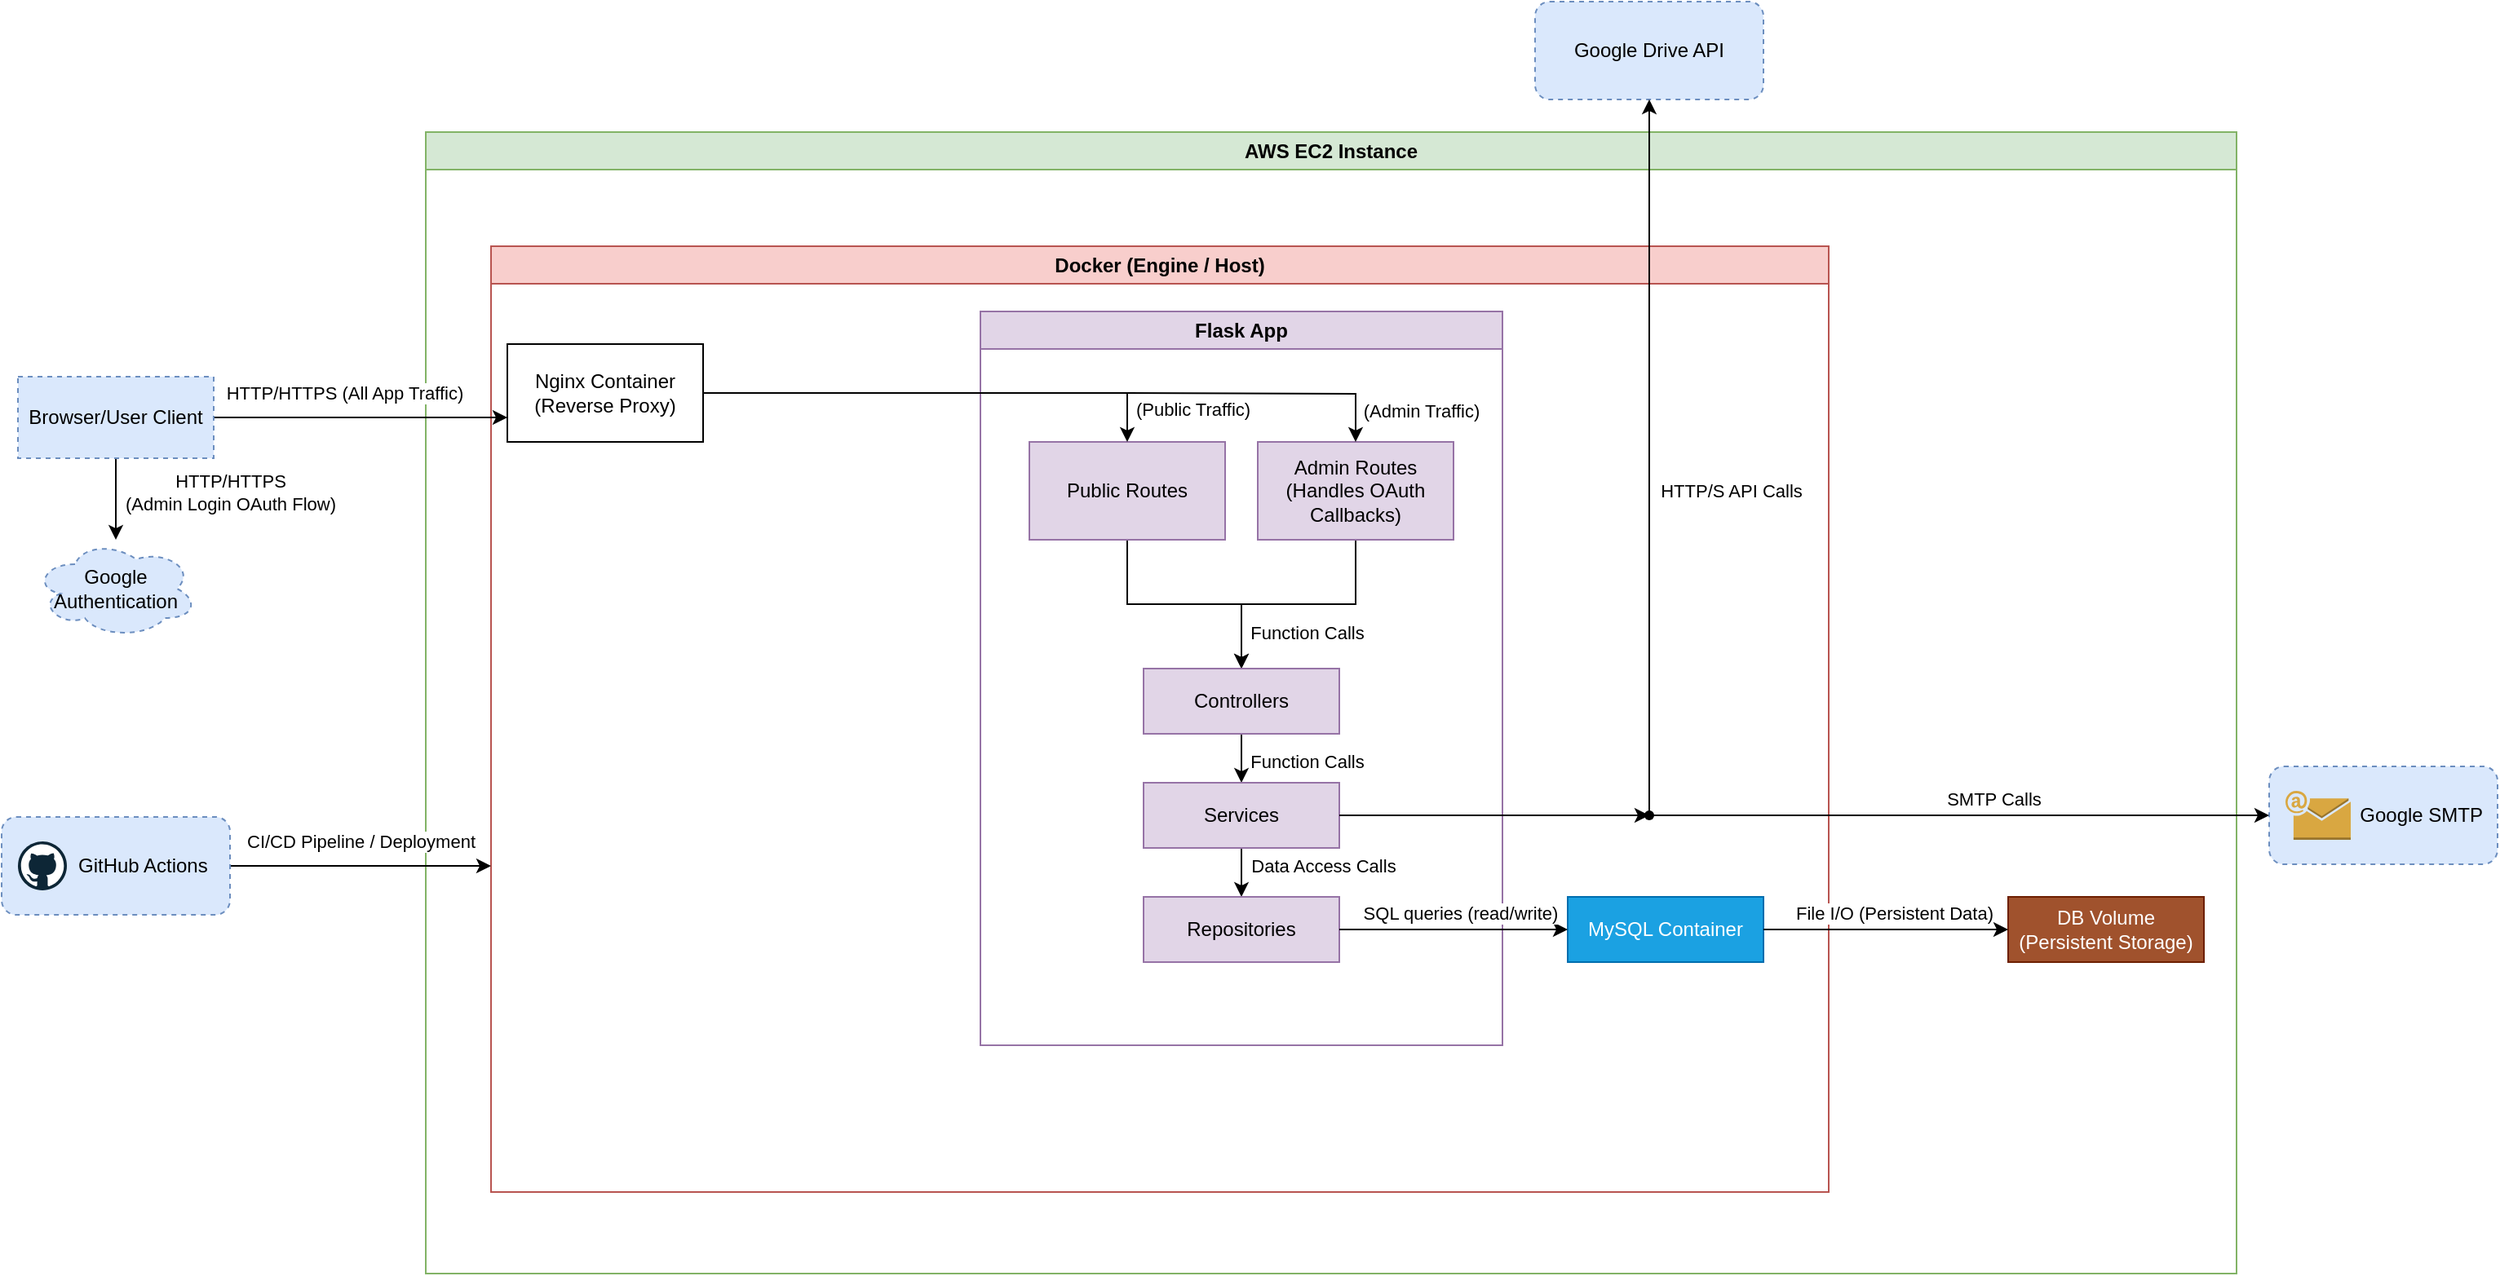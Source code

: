 <mxfile version="27.0.9">
  <diagram name="Page-1" id="J4AoYXffWq4IyxMzOvb4">
    <mxGraphModel dx="2210" dy="843" grid="1" gridSize="10" guides="1" tooltips="1" connect="1" arrows="1" fold="1" page="1" pageScale="1" pageWidth="850" pageHeight="1100" math="0" shadow="0">
      <root>
        <mxCell id="0" />
        <mxCell id="1" parent="0" />
        <mxCell id="SLi8cbnZq9TiXcvpq9ef-1" value="AWS EC2 Instance" style="swimlane;whiteSpace=wrap;html=1;fillColor=#d5e8d4;strokeColor=#82b366;" parent="1" vertex="1">
          <mxGeometry x="-230" y="110" width="1110" height="700" as="geometry" />
        </mxCell>
        <mxCell id="tNtEhElfDGGVBoSfVH53-4" value="DB Volume&lt;div&gt;(Persistent Storage)&lt;/div&gt;" style="rounded=0;whiteSpace=wrap;html=1;fillColor=#a0522d;fontColor=#ffffff;strokeColor=#6D1F00;" parent="SLi8cbnZq9TiXcvpq9ef-1" vertex="1">
          <mxGeometry x="970" y="469" width="120" height="40" as="geometry" />
        </mxCell>
        <mxCell id="SLi8cbnZq9TiXcvpq9ef-2" value="Docker (Engine / Host)" style="swimlane;whiteSpace=wrap;html=1;fillColor=#f8cecc;strokeColor=#b85450;" parent="1" vertex="1">
          <mxGeometry x="-190" y="180" width="820" height="580" as="geometry" />
        </mxCell>
        <mxCell id="SLi8cbnZq9TiXcvpq9ef-3" value="Nginx Container&lt;div&gt;(Reverse Proxy)&lt;/div&gt;" style="rounded=0;whiteSpace=wrap;html=1;" parent="SLi8cbnZq9TiXcvpq9ef-2" vertex="1">
          <mxGeometry x="10" y="60" width="120" height="60" as="geometry" />
        </mxCell>
        <mxCell id="SLi8cbnZq9TiXcvpq9ef-4" value="Flask App" style="swimlane;whiteSpace=wrap;html=1;fillColor=#e1d5e7;strokeColor=#9673a6;" parent="SLi8cbnZq9TiXcvpq9ef-2" vertex="1">
          <mxGeometry x="300" y="40" width="320" height="450" as="geometry" />
        </mxCell>
        <mxCell id="4yKs4sfjDX2Xz4TdTPlJ-38" value="" style="edgeStyle=orthogonalEdgeStyle;rounded=0;orthogonalLoop=1;jettySize=auto;html=1;" parent="SLi8cbnZq9TiXcvpq9ef-4" source="SLi8cbnZq9TiXcvpq9ef-5" target="4yKs4sfjDX2Xz4TdTPlJ-1" edge="1">
          <mxGeometry relative="1" as="geometry" />
        </mxCell>
        <mxCell id="SLi8cbnZq9TiXcvpq9ef-5" value="Public Routes" style="rounded=0;whiteSpace=wrap;html=1;fillColor=#e1d5e7;strokeColor=#9673a6;" parent="SLi8cbnZq9TiXcvpq9ef-4" vertex="1">
          <mxGeometry x="30" y="80" width="120" height="60" as="geometry" />
        </mxCell>
        <mxCell id="4yKs4sfjDX2Xz4TdTPlJ-39" value="" style="edgeStyle=orthogonalEdgeStyle;rounded=0;orthogonalLoop=1;jettySize=auto;html=1;" parent="SLi8cbnZq9TiXcvpq9ef-4" source="SLi8cbnZq9TiXcvpq9ef-6" target="4yKs4sfjDX2Xz4TdTPlJ-1" edge="1">
          <mxGeometry relative="1" as="geometry" />
        </mxCell>
        <mxCell id="4yKs4sfjDX2Xz4TdTPlJ-40" value="Function Calls" style="edgeLabel;html=1;align=center;verticalAlign=middle;resizable=0;points=[];" parent="4yKs4sfjDX2Xz4TdTPlJ-39" vertex="1" connectable="0">
          <mxGeometry x="0.708" y="1" relative="1" as="geometry">
            <mxPoint x="39" as="offset" />
          </mxGeometry>
        </mxCell>
        <mxCell id="SLi8cbnZq9TiXcvpq9ef-6" value="Admin Routes&lt;br&gt;(Handles OAuth Callbacks)" style="rounded=0;whiteSpace=wrap;html=1;fillColor=#e1d5e7;strokeColor=#9673a6;" parent="SLi8cbnZq9TiXcvpq9ef-4" vertex="1">
          <mxGeometry x="170" y="80" width="120" height="60" as="geometry" />
        </mxCell>
        <mxCell id="4yKs4sfjDX2Xz4TdTPlJ-42" value="" style="edgeStyle=orthogonalEdgeStyle;rounded=0;orthogonalLoop=1;jettySize=auto;html=1;" parent="SLi8cbnZq9TiXcvpq9ef-4" source="4yKs4sfjDX2Xz4TdTPlJ-1" target="4yKs4sfjDX2Xz4TdTPlJ-41" edge="1">
          <mxGeometry relative="1" as="geometry" />
        </mxCell>
        <mxCell id="4yKs4sfjDX2Xz4TdTPlJ-43" value="Function Calls" style="edgeLabel;html=1;align=center;verticalAlign=middle;resizable=0;points=[];" parent="4yKs4sfjDX2Xz4TdTPlJ-42" vertex="1" connectable="0">
          <mxGeometry x="0.48" y="-2" relative="1" as="geometry">
            <mxPoint x="42" as="offset" />
          </mxGeometry>
        </mxCell>
        <mxCell id="4yKs4sfjDX2Xz4TdTPlJ-1" value="Controllers" style="rounded=0;whiteSpace=wrap;html=1;fillColor=#e1d5e7;strokeColor=#9673a6;" parent="SLi8cbnZq9TiXcvpq9ef-4" vertex="1">
          <mxGeometry x="100" y="219" width="120" height="40" as="geometry" />
        </mxCell>
        <mxCell id="4yKs4sfjDX2Xz4TdTPlJ-17" style="edgeStyle=orthogonalEdgeStyle;rounded=0;orthogonalLoop=1;jettySize=auto;html=1;exitDx=0;exitDy=0;entryX=0.5;entryY=0;entryDx=0;entryDy=0;" parent="SLi8cbnZq9TiXcvpq9ef-4" target="SLi8cbnZq9TiXcvpq9ef-6" edge="1">
          <mxGeometry relative="1" as="geometry">
            <mxPoint x="90" y="50" as="sourcePoint" />
            <mxPoint x="230" y="70" as="targetPoint" />
          </mxGeometry>
        </mxCell>
        <mxCell id="tNtEhElfDGGVBoSfVH53-14" value="(Admin Traffic)" style="edgeLabel;html=1;align=center;verticalAlign=middle;resizable=0;points=[];" parent="4yKs4sfjDX2Xz4TdTPlJ-17" vertex="1" connectable="0">
          <mxGeometry x="0.799" y="-2" relative="1" as="geometry">
            <mxPoint x="42" y="-2" as="offset" />
          </mxGeometry>
        </mxCell>
        <mxCell id="4yKs4sfjDX2Xz4TdTPlJ-45" value="" style="edgeStyle=orthogonalEdgeStyle;rounded=0;orthogonalLoop=1;jettySize=auto;html=1;" parent="SLi8cbnZq9TiXcvpq9ef-4" source="4yKs4sfjDX2Xz4TdTPlJ-41" target="4yKs4sfjDX2Xz4TdTPlJ-44" edge="1">
          <mxGeometry relative="1" as="geometry" />
        </mxCell>
        <mxCell id="4yKs4sfjDX2Xz4TdTPlJ-46" value="Data Access Calls" style="edgeLabel;html=1;align=center;verticalAlign=middle;resizable=0;points=[];" parent="4yKs4sfjDX2Xz4TdTPlJ-45" vertex="1" connectable="0">
          <mxGeometry x="0.733" y="1" relative="1" as="geometry">
            <mxPoint x="49" y="-13" as="offset" />
          </mxGeometry>
        </mxCell>
        <mxCell id="4yKs4sfjDX2Xz4TdTPlJ-41" value="Services" style="rounded=0;whiteSpace=wrap;html=1;fillColor=#e1d5e7;strokeColor=#9673a6;" parent="SLi8cbnZq9TiXcvpq9ef-4" vertex="1">
          <mxGeometry x="100" y="289" width="120" height="40" as="geometry" />
        </mxCell>
        <mxCell id="4yKs4sfjDX2Xz4TdTPlJ-44" value="Repositories" style="rounded=0;whiteSpace=wrap;html=1;fillColor=#e1d5e7;strokeColor=#9673a6;" parent="SLi8cbnZq9TiXcvpq9ef-4" vertex="1">
          <mxGeometry x="100" y="359" width="120" height="40" as="geometry" />
        </mxCell>
        <mxCell id="4yKs4sfjDX2Xz4TdTPlJ-25" value="" style="edgeStyle=orthogonalEdgeStyle;rounded=0;orthogonalLoop=1;jettySize=auto;html=1;exitX=1;exitY=0.5;exitDx=0;exitDy=0;entryX=0.5;entryY=0;entryDx=0;entryDy=0;" parent="SLi8cbnZq9TiXcvpq9ef-2" source="SLi8cbnZq9TiXcvpq9ef-3" target="SLi8cbnZq9TiXcvpq9ef-5" edge="1">
          <mxGeometry relative="1" as="geometry">
            <mxPoint x="-60" y="280" as="sourcePoint" />
            <mxPoint x="400" y="100" as="targetPoint" />
          </mxGeometry>
        </mxCell>
        <mxCell id="tNtEhElfDGGVBoSfVH53-13" value="(Public Traffic)" style="edgeLabel;html=1;align=center;verticalAlign=middle;resizable=0;points=[];" parent="4yKs4sfjDX2Xz4TdTPlJ-25" vertex="1" connectable="0">
          <mxGeometry x="0.89" relative="1" as="geometry">
            <mxPoint x="40" y="-4" as="offset" />
          </mxGeometry>
        </mxCell>
        <mxCell id="tNtEhElfDGGVBoSfVH53-1" value="MySQL Container" style="rounded=0;whiteSpace=wrap;html=1;fillColor=#1ba1e2;fontColor=#ffffff;strokeColor=#006EAF;" parent="SLi8cbnZq9TiXcvpq9ef-2" vertex="1">
          <mxGeometry x="660" y="399" width="120" height="40" as="geometry" />
        </mxCell>
        <mxCell id="tNtEhElfDGGVBoSfVH53-2" style="edgeStyle=orthogonalEdgeStyle;rounded=0;orthogonalLoop=1;jettySize=auto;html=1;entryX=0;entryY=0.5;entryDx=0;entryDy=0;" parent="SLi8cbnZq9TiXcvpq9ef-2" source="4yKs4sfjDX2Xz4TdTPlJ-44" target="tNtEhElfDGGVBoSfVH53-1" edge="1">
          <mxGeometry relative="1" as="geometry" />
        </mxCell>
        <mxCell id="tNtEhElfDGGVBoSfVH53-3" value="SQL queries (read/write)" style="edgeLabel;html=1;align=center;verticalAlign=middle;resizable=0;points=[];" parent="tNtEhElfDGGVBoSfVH53-2" vertex="1" connectable="0">
          <mxGeometry x="-0.169" y="-1" relative="1" as="geometry">
            <mxPoint x="16" y="-11" as="offset" />
          </mxGeometry>
        </mxCell>
        <mxCell id="7MtWccqOOva6H8mr5LIV-10" value="" style="shape=waypoint;sketch=0;fillStyle=solid;size=6;pointerEvents=1;points=[];fillColor=none;resizable=0;rotatable=0;perimeter=centerPerimeter;snapToPoint=1;" vertex="1" parent="SLi8cbnZq9TiXcvpq9ef-2">
          <mxGeometry x="700" y="339" width="20" height="20" as="geometry" />
        </mxCell>
        <mxCell id="7MtWccqOOva6H8mr5LIV-11" style="edgeStyle=orthogonalEdgeStyle;rounded=0;orthogonalLoop=1;jettySize=auto;html=1;entryX=0.2;entryY=0.7;entryDx=0;entryDy=0;entryPerimeter=0;" edge="1" parent="SLi8cbnZq9TiXcvpq9ef-2" source="4yKs4sfjDX2Xz4TdTPlJ-41" target="7MtWccqOOva6H8mr5LIV-10">
          <mxGeometry relative="1" as="geometry" />
        </mxCell>
        <mxCell id="tNtEhElfDGGVBoSfVH53-5" style="edgeStyle=orthogonalEdgeStyle;rounded=0;orthogonalLoop=1;jettySize=auto;html=1;" parent="1" source="tNtEhElfDGGVBoSfVH53-1" target="tNtEhElfDGGVBoSfVH53-4" edge="1">
          <mxGeometry relative="1" as="geometry" />
        </mxCell>
        <mxCell id="tNtEhElfDGGVBoSfVH53-6" value="File I/O (Persistent Data)" style="edgeLabel;html=1;align=center;verticalAlign=middle;resizable=0;points=[];" parent="tNtEhElfDGGVBoSfVH53-5" vertex="1" connectable="0">
          <mxGeometry x="-0.378" relative="1" as="geometry">
            <mxPoint x="33" y="-10" as="offset" />
          </mxGeometry>
        </mxCell>
        <mxCell id="tNtEhElfDGGVBoSfVH53-9" style="edgeStyle=orthogonalEdgeStyle;rounded=0;orthogonalLoop=1;jettySize=auto;html=1;entryX=0;entryY=0.75;entryDx=0;entryDy=0;" parent="1" source="tNtEhElfDGGVBoSfVH53-7" target="SLi8cbnZq9TiXcvpq9ef-3" edge="1">
          <mxGeometry relative="1" as="geometry" />
        </mxCell>
        <mxCell id="tNtEhElfDGGVBoSfVH53-10" value="HTTP/HTTPS (All App Traffic)" style="edgeLabel;html=1;align=center;verticalAlign=middle;resizable=0;points=[];" parent="tNtEhElfDGGVBoSfVH53-9" vertex="1" connectable="0">
          <mxGeometry x="-0.253" y="-3" relative="1" as="geometry">
            <mxPoint x="13" y="-18" as="offset" />
          </mxGeometry>
        </mxCell>
        <mxCell id="tNtEhElfDGGVBoSfVH53-11" style="edgeStyle=orthogonalEdgeStyle;rounded=0;orthogonalLoop=1;jettySize=auto;html=1;" parent="1" source="tNtEhElfDGGVBoSfVH53-7" target="tNtEhElfDGGVBoSfVH53-8" edge="1">
          <mxGeometry relative="1" as="geometry" />
        </mxCell>
        <mxCell id="tNtEhElfDGGVBoSfVH53-12" value="HTTP/HTTPS&lt;div&gt;(Admin Login OAuth Flow)&lt;/div&gt;" style="edgeLabel;html=1;align=center;verticalAlign=middle;resizable=0;points=[];" parent="tNtEhElfDGGVBoSfVH53-11" vertex="1" connectable="0">
          <mxGeometry x="-0.16" y="4" relative="1" as="geometry">
            <mxPoint x="66" as="offset" />
          </mxGeometry>
        </mxCell>
        <mxCell id="tNtEhElfDGGVBoSfVH53-7" value="Browser/User Client" style="rounded=0;whiteSpace=wrap;html=1;dashed=1;fillColor=#dae8fc;strokeColor=#6c8ebf;" parent="1" vertex="1">
          <mxGeometry x="-480" y="260" width="120" height="50" as="geometry" />
        </mxCell>
        <mxCell id="tNtEhElfDGGVBoSfVH53-8" value="Google Authentication" style="ellipse;shape=cloud;whiteSpace=wrap;html=1;align=center;dashed=1;fillColor=#dae8fc;strokeColor=#6c8ebf;" parent="1" vertex="1">
          <mxGeometry x="-470" y="360" width="100" height="60" as="geometry" />
        </mxCell>
        <mxCell id="7MtWccqOOva6H8mr5LIV-5" style="edgeStyle=orthogonalEdgeStyle;rounded=0;orthogonalLoop=1;jettySize=auto;html=1;" edge="1" parent="1" source="7MtWccqOOva6H8mr5LIV-1">
          <mxGeometry relative="1" as="geometry">
            <mxPoint x="-190" y="560" as="targetPoint" />
          </mxGeometry>
        </mxCell>
        <mxCell id="7MtWccqOOva6H8mr5LIV-6" value="CI/CD Pipeline / Deployment" style="edgeLabel;html=1;align=center;verticalAlign=middle;resizable=0;points=[];" vertex="1" connectable="0" parent="7MtWccqOOva6H8mr5LIV-5">
          <mxGeometry x="-0.277" y="-4" relative="1" as="geometry">
            <mxPoint x="22" y="-19" as="offset" />
          </mxGeometry>
        </mxCell>
        <mxCell id="7MtWccqOOva6H8mr5LIV-1" value="&amp;nbsp; &amp;nbsp; &amp;nbsp; &amp;nbsp; &amp;nbsp; GitHub Actions" style="rounded=1;whiteSpace=wrap;html=1;dashed=1;fillColor=#dae8fc;strokeColor=#6c8ebf;" vertex="1" parent="1">
          <mxGeometry x="-490" y="530" width="140" height="60" as="geometry" />
        </mxCell>
        <mxCell id="7MtWccqOOva6H8mr5LIV-2" value="" style="dashed=0;outlineConnect=0;html=1;align=center;labelPosition=center;verticalLabelPosition=bottom;verticalAlign=top;shape=mxgraph.weblogos.github" vertex="1" parent="1">
          <mxGeometry x="-480" y="545" width="30" height="30" as="geometry" />
        </mxCell>
        <mxCell id="7MtWccqOOva6H8mr5LIV-7" value="Google Drive API" style="rounded=1;whiteSpace=wrap;html=1;dashed=1;fillColor=#dae8fc;strokeColor=#6c8ebf;" vertex="1" parent="1">
          <mxGeometry x="450" y="30" width="140" height="60" as="geometry" />
        </mxCell>
        <mxCell id="7MtWccqOOva6H8mr5LIV-12" style="edgeStyle=orthogonalEdgeStyle;rounded=0;orthogonalLoop=1;jettySize=auto;html=1;entryX=0.5;entryY=1;entryDx=0;entryDy=0;" edge="1" parent="1" source="7MtWccqOOva6H8mr5LIV-10" target="7MtWccqOOva6H8mr5LIV-7">
          <mxGeometry relative="1" as="geometry" />
        </mxCell>
        <mxCell id="7MtWccqOOva6H8mr5LIV-13" value="HTTP/S API Calls" style="edgeLabel;html=1;align=center;verticalAlign=middle;resizable=0;points=[];" vertex="1" connectable="0" parent="7MtWccqOOva6H8mr5LIV-12">
          <mxGeometry x="-0.572" y="2" relative="1" as="geometry">
            <mxPoint x="52" y="-105" as="offset" />
          </mxGeometry>
        </mxCell>
        <mxCell id="7MtWccqOOva6H8mr5LIV-14" value="&amp;nbsp; &amp;nbsp; &amp;nbsp; &amp;nbsp; &amp;nbsp; &amp;nbsp; &amp;nbsp; Google SMTP" style="rounded=1;whiteSpace=wrap;html=1;dashed=1;fillColor=#dae8fc;strokeColor=#6c8ebf;" vertex="1" parent="1">
          <mxGeometry x="900" y="499" width="140" height="60" as="geometry" />
        </mxCell>
        <mxCell id="7MtWccqOOva6H8mr5LIV-15" value="" style="outlineConnect=0;dashed=0;verticalLabelPosition=bottom;verticalAlign=top;align=center;html=1;shape=mxgraph.aws3.email;fillColor=#D9A741;gradientColor=none;" vertex="1" parent="1">
          <mxGeometry x="910" y="514" width="40" height="30" as="geometry" />
        </mxCell>
        <mxCell id="7MtWccqOOva6H8mr5LIV-16" style="edgeStyle=orthogonalEdgeStyle;rounded=0;orthogonalLoop=1;jettySize=auto;html=1;" edge="1" parent="1" source="7MtWccqOOva6H8mr5LIV-10" target="7MtWccqOOva6H8mr5LIV-14">
          <mxGeometry relative="1" as="geometry" />
        </mxCell>
        <mxCell id="7MtWccqOOva6H8mr5LIV-17" value="SMTP Calls" style="edgeLabel;html=1;align=center;verticalAlign=middle;resizable=0;points=[];" vertex="1" connectable="0" parent="7MtWccqOOva6H8mr5LIV-16">
          <mxGeometry x="0.111" y="-2" relative="1" as="geometry">
            <mxPoint y="-12" as="offset" />
          </mxGeometry>
        </mxCell>
      </root>
    </mxGraphModel>
  </diagram>
</mxfile>
